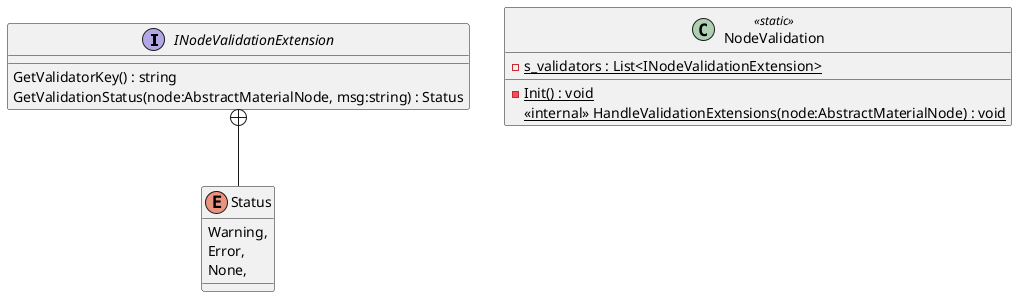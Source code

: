 @startuml
interface INodeValidationExtension {
    GetValidatorKey() : string
    GetValidationStatus(node:AbstractMaterialNode, msg:string) : Status
}
class NodeValidation <<static>> {
    - {static} s_validators : List<INodeValidationExtension>
    - {static} Init() : void
    <<internal>> {static} HandleValidationExtensions(node:AbstractMaterialNode) : void
}
enum Status {
    Warning,
    Error,
    None,
}
INodeValidationExtension +-- Status
@enduml
